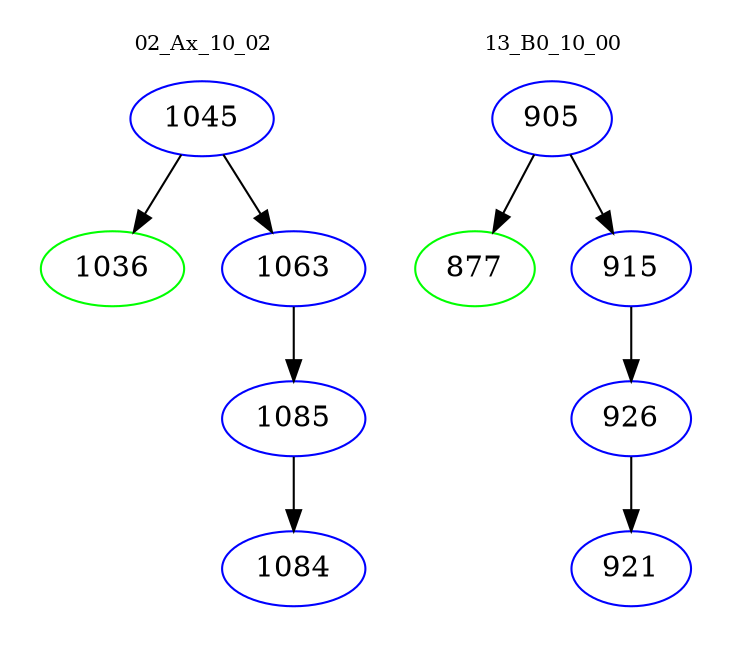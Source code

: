 digraph{
subgraph cluster_0 {
color = white
label = "02_Ax_10_02";
fontsize=10;
T0_1045 [label="1045", color="blue"]
T0_1045 -> T0_1036 [color="black"]
T0_1036 [label="1036", color="green"]
T0_1045 -> T0_1063 [color="black"]
T0_1063 [label="1063", color="blue"]
T0_1063 -> T0_1085 [color="black"]
T0_1085 [label="1085", color="blue"]
T0_1085 -> T0_1084 [color="black"]
T0_1084 [label="1084", color="blue"]
}
subgraph cluster_1 {
color = white
label = "13_B0_10_00";
fontsize=10;
T1_905 [label="905", color="blue"]
T1_905 -> T1_877 [color="black"]
T1_877 [label="877", color="green"]
T1_905 -> T1_915 [color="black"]
T1_915 [label="915", color="blue"]
T1_915 -> T1_926 [color="black"]
T1_926 [label="926", color="blue"]
T1_926 -> T1_921 [color="black"]
T1_921 [label="921", color="blue"]
}
}
